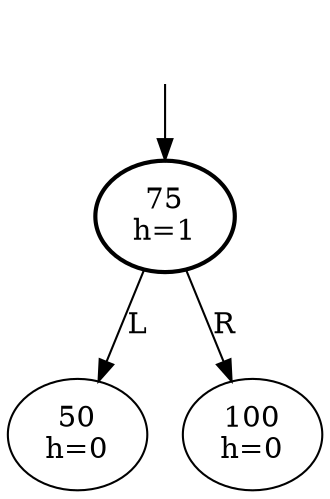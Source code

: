 digraph {
  DUMMY [style=invis];
  DUMMY -> 75;
  75 [penwidth=2];

  75 [label="75\nh=1"];

  75 -> 50 [label="L"];
  50 [label="50\nh=0"];



  75 -> 100 [label="R"];
  100 [label="100\nh=0"];



}
